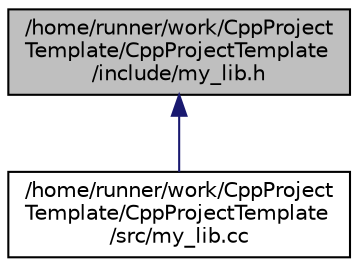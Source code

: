 digraph "/home/runner/work/CppProjectTemplate/CppProjectTemplate/include/my_lib.h"
{
 // LATEX_PDF_SIZE
  edge [fontname="Helvetica",fontsize="10",labelfontname="Helvetica",labelfontsize="10"];
  node [fontname="Helvetica",fontsize="10",shape=record];
  Node1 [label="/home/runner/work/CppProject\lTemplate/CppProjectTemplate\l/include/my_lib.h",height=0.2,width=0.4,color="black", fillcolor="grey75", style="filled", fontcolor="black",tooltip=" "];
  Node1 -> Node2 [dir="back",color="midnightblue",fontsize="10",style="solid",fontname="Helvetica"];
  Node2 [label="/home/runner/work/CppProject\lTemplate/CppProjectTemplate\l/src/my_lib.cc",height=0.2,width=0.4,color="black", fillcolor="white", style="filled",URL="$my__lib_8cc.html",tooltip=" "];
}
